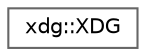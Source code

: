 digraph "Graphical Class Hierarchy"
{
 // LATEX_PDF_SIZE
  bgcolor="transparent";
  edge [fontname=Helvetica,fontsize=10,labelfontname=Helvetica,labelfontsize=10];
  node [fontname=Helvetica,fontsize=10,shape=box,height=0.2,width=0.4];
  rankdir="LR";
  Node0 [id="Node000000",label="xdg::XDG",height=0.2,width=0.4,color="grey40", fillcolor="white", style="filled",URL="$classxdg_1_1XDG.html",tooltip=" "];
}
